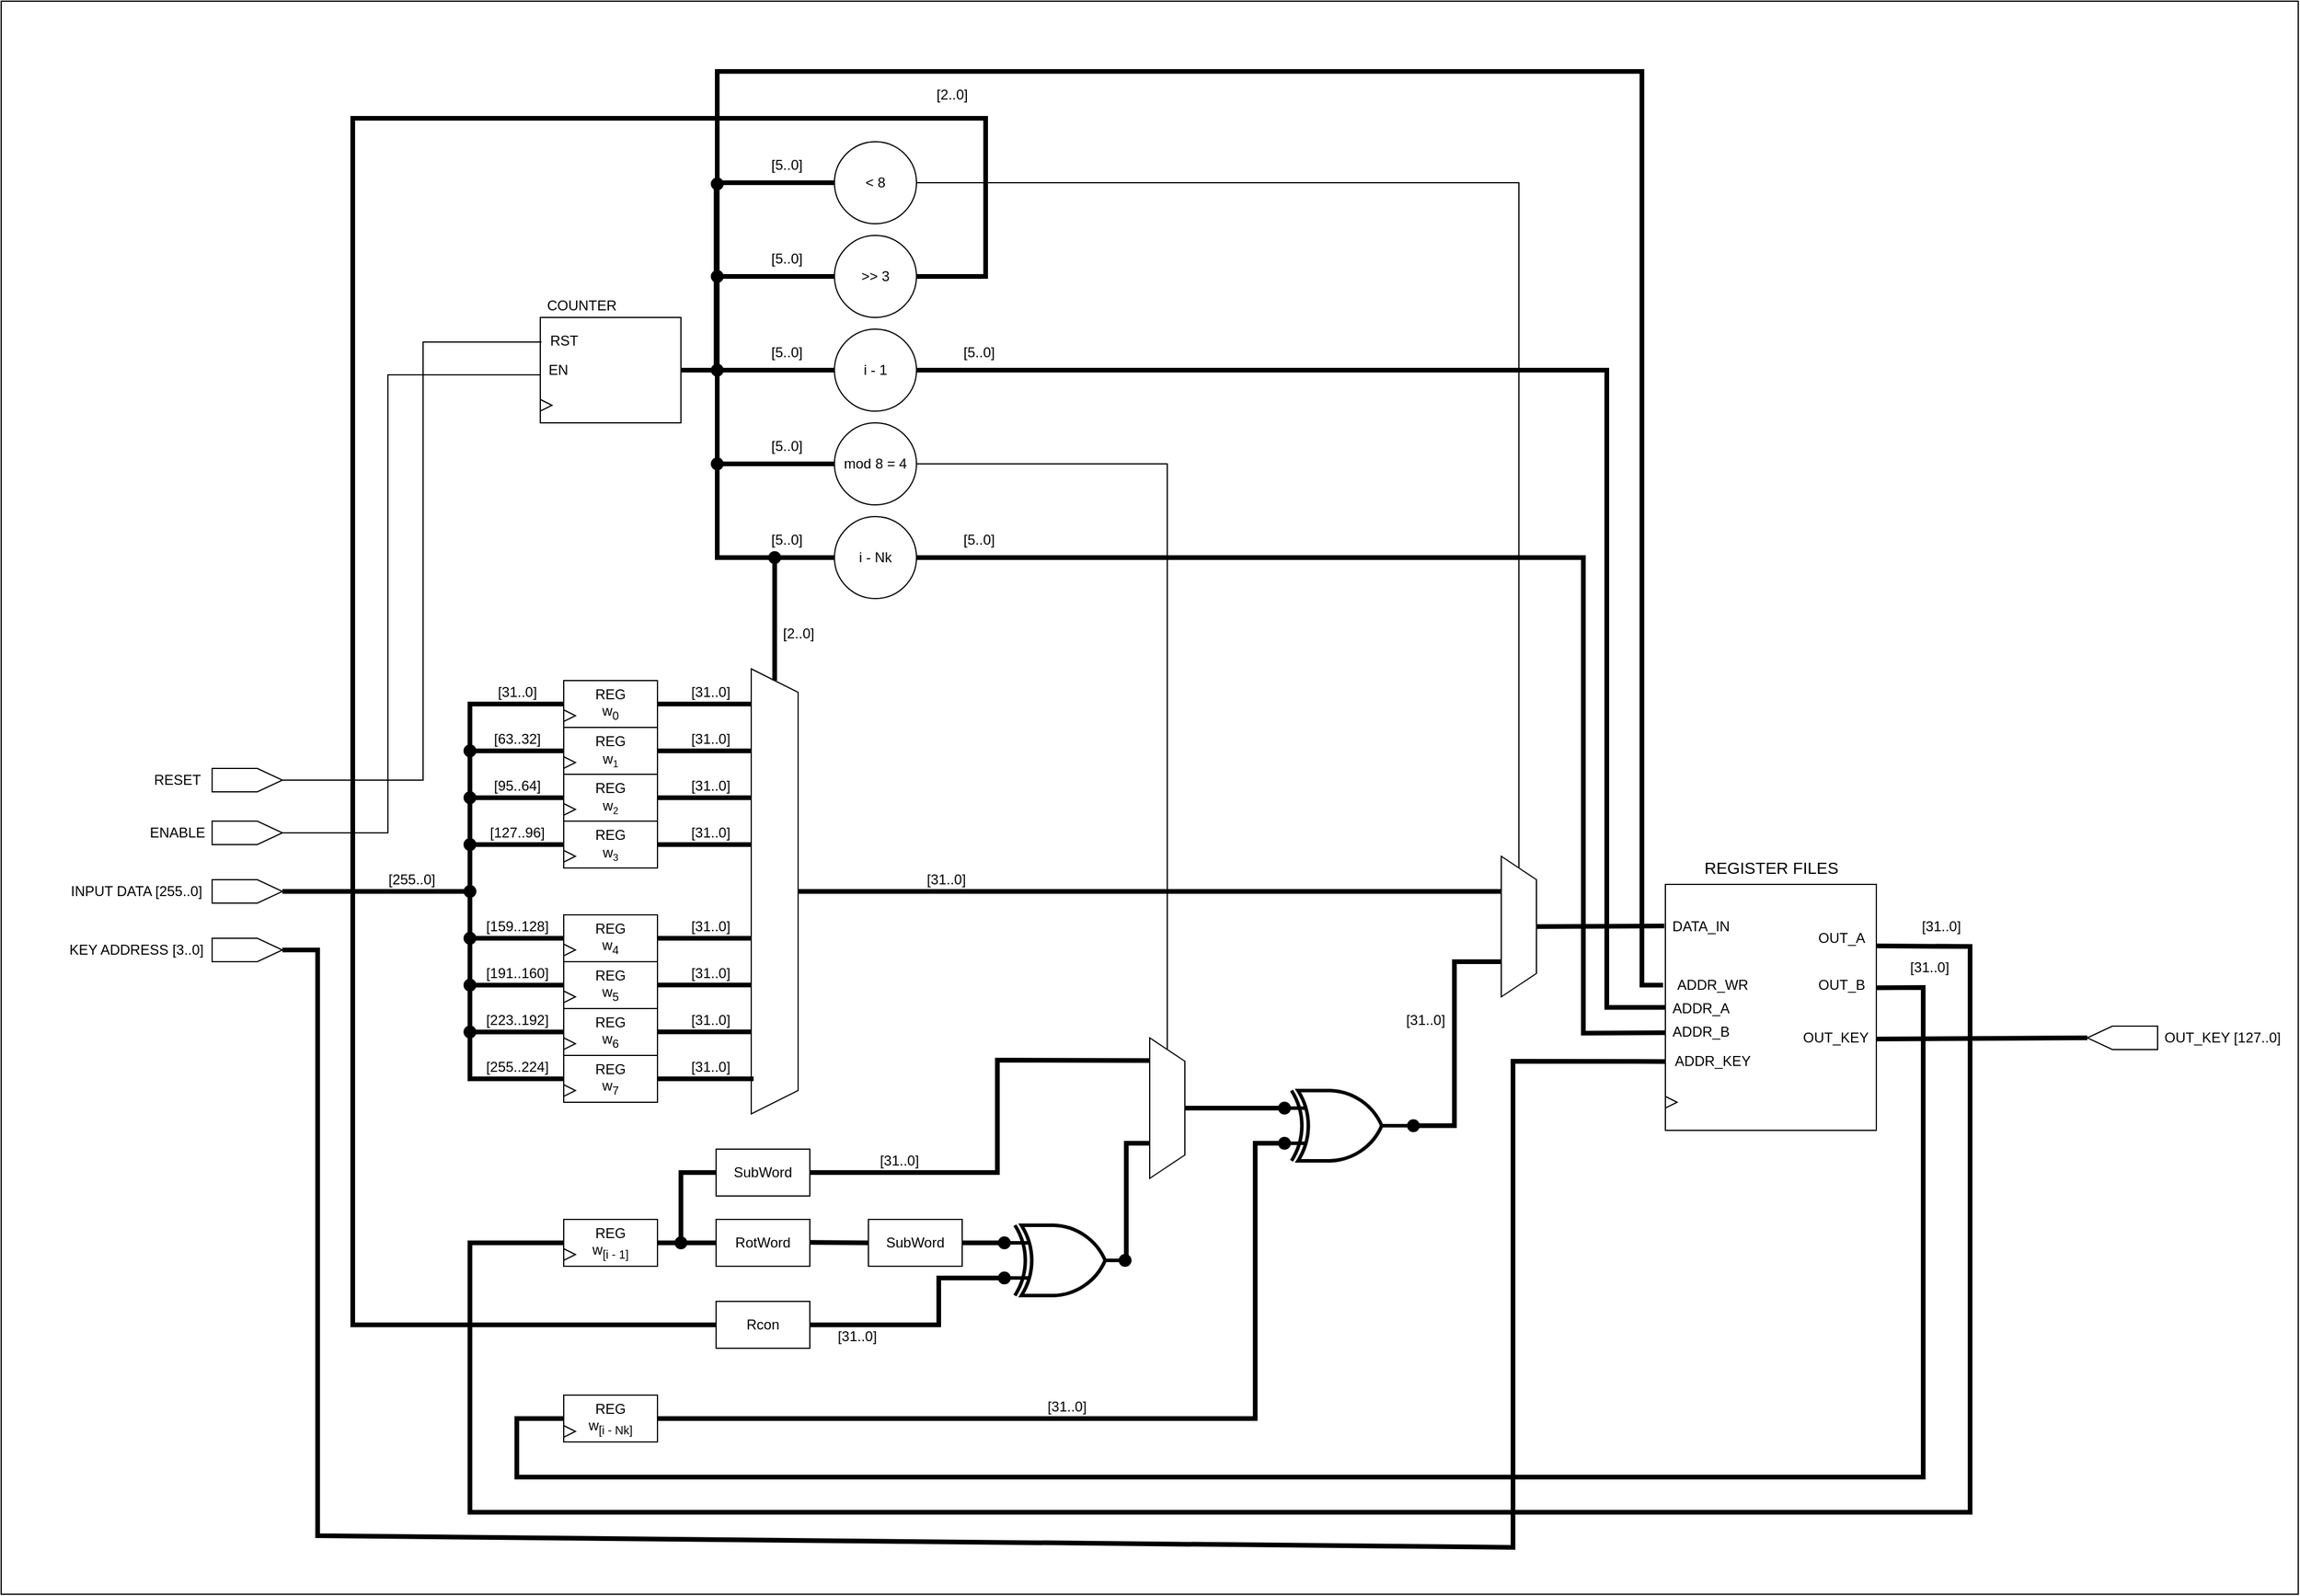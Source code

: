 <mxfile version="14.6.13" type="device"><diagram id="Mw5ied8shWVelUHMM-pV" name="Page-1"><mxGraphModel dx="599" dy="341" grid="1" gridSize="10" guides="1" tooltips="1" connect="1" arrows="1" fold="1" page="1" pageScale="1" pageWidth="1000000" pageHeight="1000000" math="0" shadow="0"><root><mxCell id="0"/><mxCell id="1" parent="0"/><mxCell id="0JYMKSpteghCw3aXwWck-1" value="" style="rounded=0;whiteSpace=wrap;html=1;fillColor=none;" parent="1" vertex="1"><mxGeometry x="1680" y="1080" width="1960" height="1360" as="geometry"/></mxCell><mxCell id="w81PKHzlSnd6i72MCFUx-1" value="" style="verticalLabelPosition=bottom;shadow=0;dashed=0;align=center;html=1;verticalAlign=top;shape=mxgraph.electrical.abstract.dac;" parent="1" vertex="1"><mxGeometry x="1860" y="1830" width="60" height="20" as="geometry"/></mxCell><mxCell id="w81PKHzlSnd6i72MCFUx-2" value="INPUT DATA [255..0]" style="text;html=1;align=center;verticalAlign=middle;resizable=0;points=[];autosize=1;" parent="1" vertex="1"><mxGeometry x="1730" y="1830" width="130" height="20" as="geometry"/></mxCell><mxCell id="w81PKHzlSnd6i72MCFUx-3" value="" style="endArrow=none;html=1;exitX=1;exitY=0.5;exitDx=0;exitDy=0;exitPerimeter=0;strokeWidth=4;" parent="1" source="w81PKHzlSnd6i72MCFUx-1" edge="1"><mxGeometry width="50" height="50" relative="1" as="geometry"><mxPoint x="1970" y="1860" as="sourcePoint"/><mxPoint x="2080" y="1840" as="targetPoint"/></mxGeometry></mxCell><mxCell id="w81PKHzlSnd6i72MCFUx-4" value="[255..0]" style="text;html=1;align=center;verticalAlign=middle;resizable=0;points=[];autosize=1;" parent="1" vertex="1"><mxGeometry x="2000" y="1820" width="60" height="20" as="geometry"/></mxCell><mxCell id="w81PKHzlSnd6i72MCFUx-5" value="" style="endArrow=none;html=1;strokeWidth=4;" parent="1" edge="1"><mxGeometry width="50" height="50" relative="1" as="geometry"><mxPoint x="2080" y="2000" as="sourcePoint"/><mxPoint x="2080" y="1680" as="targetPoint"/></mxGeometry></mxCell><mxCell id="w81PKHzlSnd6i72MCFUx-6" value="" style="endArrow=none;html=1;strokeWidth=4;" parent="1" edge="1"><mxGeometry width="50" height="50" relative="1" as="geometry"><mxPoint x="2078" y="1680" as="sourcePoint"/><mxPoint x="2160" y="1680" as="targetPoint"/></mxGeometry></mxCell><mxCell id="w81PKHzlSnd6i72MCFUx-7" value="" style="endArrow=none;html=1;strokeWidth=4;" parent="1" edge="1"><mxGeometry width="50" height="50" relative="1" as="geometry"><mxPoint x="2080" y="1720" as="sourcePoint"/><mxPoint x="2160" y="1720" as="targetPoint"/></mxGeometry></mxCell><mxCell id="w81PKHzlSnd6i72MCFUx-8" value="" style="endArrow=none;html=1;strokeWidth=4;" parent="1" edge="1"><mxGeometry width="50" height="50" relative="1" as="geometry"><mxPoint x="2080" y="1760" as="sourcePoint"/><mxPoint x="2160" y="1760" as="targetPoint"/></mxGeometry></mxCell><mxCell id="w81PKHzlSnd6i72MCFUx-9" value="" style="endArrow=none;html=1;strokeWidth=4;" parent="1" edge="1"><mxGeometry width="50" height="50" relative="1" as="geometry"><mxPoint x="2080" y="1800" as="sourcePoint"/><mxPoint x="2160" y="1800" as="targetPoint"/></mxGeometry></mxCell><mxCell id="w81PKHzlSnd6i72MCFUx-10" value="" style="endArrow=none;html=1;strokeWidth=4;" parent="1" edge="1"><mxGeometry width="50" height="50" relative="1" as="geometry"><mxPoint x="2080" y="1880" as="sourcePoint"/><mxPoint x="2160" y="1880" as="targetPoint"/></mxGeometry></mxCell><mxCell id="w81PKHzlSnd6i72MCFUx-11" value="" style="endArrow=none;html=1;strokeWidth=4;" parent="1" edge="1"><mxGeometry width="50" height="50" relative="1" as="geometry"><mxPoint x="2080" y="1920" as="sourcePoint"/><mxPoint x="2160" y="1920" as="targetPoint"/></mxGeometry></mxCell><mxCell id="w81PKHzlSnd6i72MCFUx-12" value="" style="endArrow=none;html=1;strokeWidth=4;" parent="1" edge="1"><mxGeometry width="50" height="50" relative="1" as="geometry"><mxPoint x="2080" y="1960" as="sourcePoint"/><mxPoint x="2160" y="1960" as="targetPoint"/></mxGeometry></mxCell><mxCell id="w81PKHzlSnd6i72MCFUx-13" value="" style="endArrow=none;html=1;strokeWidth=4;" parent="1" edge="1"><mxGeometry width="50" height="50" relative="1" as="geometry"><mxPoint x="2078" y="2000" as="sourcePoint"/><mxPoint x="2160" y="2000" as="targetPoint"/></mxGeometry></mxCell><mxCell id="w81PKHzlSnd6i72MCFUx-14" value="[31..0]" style="text;html=1;align=center;verticalAlign=middle;resizable=0;points=[];autosize=1;" parent="1" vertex="1"><mxGeometry x="2095" y="1660" width="50" height="20" as="geometry"/></mxCell><mxCell id="w81PKHzlSnd6i72MCFUx-15" value="[63..32]" style="text;html=1;align=center;verticalAlign=middle;resizable=0;points=[];autosize=1;" parent="1" vertex="1"><mxGeometry x="2090" y="1700" width="60" height="20" as="geometry"/></mxCell><mxCell id="w81PKHzlSnd6i72MCFUx-16" value="[95..64]" style="text;html=1;align=center;verticalAlign=middle;resizable=0;points=[];autosize=1;" parent="1" vertex="1"><mxGeometry x="2090" y="1740" width="60" height="20" as="geometry"/></mxCell><mxCell id="w81PKHzlSnd6i72MCFUx-17" value="[127..96]" style="text;html=1;align=center;verticalAlign=middle;resizable=0;points=[];autosize=1;" parent="1" vertex="1"><mxGeometry x="2090" y="1780" width="60" height="20" as="geometry"/></mxCell><mxCell id="w81PKHzlSnd6i72MCFUx-18" value="[159..128]" style="text;html=1;align=center;verticalAlign=middle;resizable=0;points=[];autosize=1;" parent="1" vertex="1"><mxGeometry x="2085" y="1860" width="70" height="20" as="geometry"/></mxCell><mxCell id="w81PKHzlSnd6i72MCFUx-19" value="[191..160]" style="text;html=1;align=center;verticalAlign=middle;resizable=0;points=[];autosize=1;" parent="1" vertex="1"><mxGeometry x="2085" y="1900" width="70" height="20" as="geometry"/></mxCell><mxCell id="w81PKHzlSnd6i72MCFUx-20" value="[223..192]" style="text;html=1;align=center;verticalAlign=middle;resizable=0;points=[];autosize=1;" parent="1" vertex="1"><mxGeometry x="2085" y="1940" width="70" height="20" as="geometry"/></mxCell><mxCell id="w81PKHzlSnd6i72MCFUx-21" value="[255..224]" style="text;html=1;align=center;verticalAlign=middle;resizable=0;points=[];autosize=1;" parent="1" vertex="1"><mxGeometry x="2085" y="1980" width="70" height="20" as="geometry"/></mxCell><mxCell id="w81PKHzlSnd6i72MCFUx-22" value="REG&lt;br&gt;w&lt;sub&gt;0&lt;/sub&gt;" style="rounded=0;whiteSpace=wrap;html=1;" parent="1" vertex="1"><mxGeometry x="2160" y="1660" width="80" height="40" as="geometry"/></mxCell><mxCell id="w81PKHzlSnd6i72MCFUx-23" value="REG&lt;br&gt;w&lt;span style=&quot;font-size: 10px&quot;&gt;&lt;sub&gt;1&lt;/sub&gt;&lt;/span&gt;" style="rounded=0;whiteSpace=wrap;html=1;" parent="1" vertex="1"><mxGeometry x="2160" y="1700" width="80" height="40" as="geometry"/></mxCell><mxCell id="w81PKHzlSnd6i72MCFUx-24" value="REG&lt;br&gt;w&lt;span style=&quot;font-size: 10px&quot;&gt;&lt;sub&gt;2&lt;/sub&gt;&lt;/span&gt;" style="rounded=0;whiteSpace=wrap;html=1;" parent="1" vertex="1"><mxGeometry x="2160" y="1740" width="80" height="40" as="geometry"/></mxCell><mxCell id="w81PKHzlSnd6i72MCFUx-25" value="REG&lt;br&gt;w&lt;span style=&quot;font-size: 10px&quot;&gt;&lt;sub&gt;3&lt;/sub&gt;&lt;/span&gt;" style="rounded=0;whiteSpace=wrap;html=1;" parent="1" vertex="1"><mxGeometry x="2160" y="1780" width="80" height="40" as="geometry"/></mxCell><mxCell id="w81PKHzlSnd6i72MCFUx-26" value="REG&lt;br&gt;w&lt;sub&gt;4&lt;/sub&gt;" style="rounded=0;whiteSpace=wrap;html=1;" parent="1" vertex="1"><mxGeometry x="2160" y="1860" width="80" height="40" as="geometry"/></mxCell><mxCell id="w81PKHzlSnd6i72MCFUx-27" value="REG&lt;br&gt;w&lt;sub&gt;5&lt;/sub&gt;" style="rounded=0;whiteSpace=wrap;html=1;" parent="1" vertex="1"><mxGeometry x="2160" y="1900" width="80" height="40" as="geometry"/></mxCell><mxCell id="w81PKHzlSnd6i72MCFUx-28" value="REG&lt;br&gt;w&lt;sub&gt;6&lt;/sub&gt;" style="rounded=0;whiteSpace=wrap;html=1;" parent="1" vertex="1"><mxGeometry x="2160" y="1940" width="80" height="40" as="geometry"/></mxCell><mxCell id="w81PKHzlSnd6i72MCFUx-29" value="REG&lt;br&gt;w&lt;sub&gt;7&lt;/sub&gt;" style="rounded=0;whiteSpace=wrap;html=1;" parent="1" vertex="1"><mxGeometry x="2160" y="1980" width="80" height="40" as="geometry"/></mxCell><mxCell id="WGHwwuC2mNNa7Rp2yuyc-1" value="" style="endArrow=none;html=1;strokeWidth=4;" parent="1" edge="1"><mxGeometry width="50" height="50" relative="1" as="geometry"><mxPoint x="2240" y="1680" as="sourcePoint"/><mxPoint x="2322" y="1680" as="targetPoint"/></mxGeometry></mxCell><mxCell id="WGHwwuC2mNNa7Rp2yuyc-2" value="" style="endArrow=none;html=1;strokeWidth=4;" parent="1" edge="1"><mxGeometry width="50" height="50" relative="1" as="geometry"><mxPoint x="2240" y="1720" as="sourcePoint"/><mxPoint x="2320" y="1720" as="targetPoint"/></mxGeometry></mxCell><mxCell id="WGHwwuC2mNNa7Rp2yuyc-3" value="" style="endArrow=none;html=1;strokeWidth=4;" parent="1" edge="1"><mxGeometry width="50" height="50" relative="1" as="geometry"><mxPoint x="2240" y="1760" as="sourcePoint"/><mxPoint x="2320" y="1760" as="targetPoint"/></mxGeometry></mxCell><mxCell id="WGHwwuC2mNNa7Rp2yuyc-4" value="" style="endArrow=none;html=1;strokeWidth=4;" parent="1" edge="1"><mxGeometry width="50" height="50" relative="1" as="geometry"><mxPoint x="2240" y="1800" as="sourcePoint"/><mxPoint x="2320" y="1800" as="targetPoint"/></mxGeometry></mxCell><mxCell id="WGHwwuC2mNNa7Rp2yuyc-5" value="" style="endArrow=none;html=1;strokeWidth=4;" parent="1" edge="1"><mxGeometry width="50" height="50" relative="1" as="geometry"><mxPoint x="2240" y="1880" as="sourcePoint"/><mxPoint x="2320" y="1880" as="targetPoint"/></mxGeometry></mxCell><mxCell id="WGHwwuC2mNNa7Rp2yuyc-6" value="" style="endArrow=none;html=1;strokeWidth=4;" parent="1" edge="1"><mxGeometry width="50" height="50" relative="1" as="geometry"><mxPoint x="2240" y="1919.88" as="sourcePoint"/><mxPoint x="2320" y="1919.88" as="targetPoint"/></mxGeometry></mxCell><mxCell id="WGHwwuC2mNNa7Rp2yuyc-7" value="" style="endArrow=none;html=1;strokeWidth=4;" parent="1" edge="1"><mxGeometry width="50" height="50" relative="1" as="geometry"><mxPoint x="2240" y="1959.88" as="sourcePoint"/><mxPoint x="2320" y="1959.88" as="targetPoint"/></mxGeometry></mxCell><mxCell id="WGHwwuC2mNNa7Rp2yuyc-8" value="" style="endArrow=none;html=1;strokeWidth=4;" parent="1" edge="1"><mxGeometry width="50" height="50" relative="1" as="geometry"><mxPoint x="2240" y="2000" as="sourcePoint"/><mxPoint x="2322" y="2000" as="targetPoint"/></mxGeometry></mxCell><mxCell id="WGHwwuC2mNNa7Rp2yuyc-9" value="[31..0]" style="text;html=1;align=center;verticalAlign=middle;resizable=0;points=[];autosize=1;strokeColor=none;" parent="1" vertex="1"><mxGeometry x="2260" y="1660" width="50" height="20" as="geometry"/></mxCell><mxCell id="WGHwwuC2mNNa7Rp2yuyc-10" value="[31..0]" style="text;html=1;align=center;verticalAlign=middle;resizable=0;points=[];autosize=1;strokeColor=none;" parent="1" vertex="1"><mxGeometry x="2260" y="1700" width="50" height="20" as="geometry"/></mxCell><mxCell id="WGHwwuC2mNNa7Rp2yuyc-11" value="[31..0]" style="text;html=1;align=center;verticalAlign=middle;resizable=0;points=[];autosize=1;strokeColor=none;" parent="1" vertex="1"><mxGeometry x="2260" y="1740" width="50" height="20" as="geometry"/></mxCell><mxCell id="WGHwwuC2mNNa7Rp2yuyc-12" value="[31..0]" style="text;html=1;align=center;verticalAlign=middle;resizable=0;points=[];autosize=1;strokeColor=none;" parent="1" vertex="1"><mxGeometry x="2260" y="1780" width="50" height="20" as="geometry"/></mxCell><mxCell id="WGHwwuC2mNNa7Rp2yuyc-13" value="[31..0]" style="text;html=1;align=center;verticalAlign=middle;resizable=0;points=[];autosize=1;strokeColor=none;" parent="1" vertex="1"><mxGeometry x="2260" y="1860" width="50" height="20" as="geometry"/></mxCell><mxCell id="WGHwwuC2mNNa7Rp2yuyc-14" value="[31..0]" style="text;html=1;align=center;verticalAlign=middle;resizable=0;points=[];autosize=1;strokeColor=none;" parent="1" vertex="1"><mxGeometry x="2260" y="1900" width="50" height="20" as="geometry"/></mxCell><mxCell id="WGHwwuC2mNNa7Rp2yuyc-15" value="[31..0]" style="text;html=1;align=center;verticalAlign=middle;resizable=0;points=[];autosize=1;strokeColor=none;" parent="1" vertex="1"><mxGeometry x="2260" y="1940" width="50" height="20" as="geometry"/></mxCell><mxCell id="WGHwwuC2mNNa7Rp2yuyc-16" value="[31..0]" style="text;html=1;align=center;verticalAlign=middle;resizable=0;points=[];autosize=1;strokeColor=none;" parent="1" vertex="1"><mxGeometry x="2260" y="1980" width="50" height="20" as="geometry"/></mxCell><mxCell id="WGHwwuC2mNNa7Rp2yuyc-17" value="" style="shape=trapezoid;perimeter=trapezoidPerimeter;whiteSpace=wrap;html=1;fixedSize=1;direction=south;" parent="1" vertex="1"><mxGeometry x="2320" y="1650" width="40" height="380" as="geometry"/></mxCell><mxCell id="WGHwwuC2mNNa7Rp2yuyc-18" value="REG&lt;br&gt;w&lt;sub&gt;[i - 1]&lt;/sub&gt;" style="rounded=0;whiteSpace=wrap;html=1;" parent="1" vertex="1"><mxGeometry x="2160" y="2120" width="80" height="40" as="geometry"/></mxCell><mxCell id="WGHwwuC2mNNa7Rp2yuyc-19" value="REG&lt;br&gt;w&lt;sub&gt;[i - Nk]&lt;/sub&gt;" style="rounded=0;whiteSpace=wrap;html=1;" parent="1" vertex="1"><mxGeometry x="2160" y="2270" width="80" height="40" as="geometry"/></mxCell><mxCell id="WGHwwuC2mNNa7Rp2yuyc-20" value="" style="rounded=0;whiteSpace=wrap;html=1;" parent="1" vertex="1"><mxGeometry x="2140" y="1350" width="120" height="90" as="geometry"/></mxCell><mxCell id="WGHwwuC2mNNa7Rp2yuyc-21" value="&lt;font style=&quot;font-size: 14px&quot;&gt;&lt;br&gt;&lt;/font&gt;" style="rounded=0;whiteSpace=wrap;html=1;" parent="1" vertex="1"><mxGeometry x="3100" y="1834" width="180" height="210" as="geometry"/></mxCell><mxCell id="WGHwwuC2mNNa7Rp2yuyc-22" value="RotWord" style="rounded=0;whiteSpace=wrap;html=1;" parent="1" vertex="1"><mxGeometry x="2290" y="2120" width="80" height="40" as="geometry"/></mxCell><mxCell id="WGHwwuC2mNNa7Rp2yuyc-23" value="SubWord" style="rounded=0;whiteSpace=wrap;html=1;" parent="1" vertex="1"><mxGeometry x="2420" y="2120" width="80" height="40" as="geometry"/></mxCell><mxCell id="WGHwwuC2mNNa7Rp2yuyc-24" value="" style="endArrow=none;html=1;strokeWidth=4;" parent="1" edge="1"><mxGeometry width="50" height="50" relative="1" as="geometry"><mxPoint x="2240" y="2000" as="sourcePoint"/><mxPoint x="2322" y="2000" as="targetPoint"/></mxGeometry></mxCell><mxCell id="WGHwwuC2mNNa7Rp2yuyc-25" value="" style="endArrow=none;html=1;strokeWidth=4;exitX=1;exitY=0.5;exitDx=0;exitDy=0;entryX=0;entryY=0.5;entryDx=0;entryDy=0;" parent="1" source="WGHwwuC2mNNa7Rp2yuyc-18" target="WGHwwuC2mNNa7Rp2yuyc-22" edge="1"><mxGeometry width="50" height="50" relative="1" as="geometry"><mxPoint x="2240" y="2179.66" as="sourcePoint"/><mxPoint x="2290" y="2180" as="targetPoint"/></mxGeometry></mxCell><mxCell id="WGHwwuC2mNNa7Rp2yuyc-26" value="" style="endArrow=none;html=1;strokeWidth=4;" parent="1" edge="1"><mxGeometry width="50" height="50" relative="1" as="geometry"><mxPoint x="2370" y="2139.66" as="sourcePoint"/><mxPoint x="2420" y="2140" as="targetPoint"/></mxGeometry></mxCell><mxCell id="WGHwwuC2mNNa7Rp2yuyc-27" value="SubWord" style="rounded=0;whiteSpace=wrap;html=1;" parent="1" vertex="1"><mxGeometry x="2290" y="2060" width="80" height="40" as="geometry"/></mxCell><mxCell id="WGHwwuC2mNNa7Rp2yuyc-28" value="Rcon" style="rounded=0;whiteSpace=wrap;html=1;" parent="1" vertex="1"><mxGeometry x="2290" y="2190" width="80" height="40" as="geometry"/></mxCell><mxCell id="WGHwwuC2mNNa7Rp2yuyc-29" value="" style="verticalLabelPosition=bottom;shadow=0;dashed=0;align=center;html=1;verticalAlign=top;shape=mxgraph.electrical.logic_gates.logic_gate;operation=xor;strokeWidth=3;sketch=0;" parent="1" vertex="1"><mxGeometry x="2534" y="2125" width="110" height="60" as="geometry"/></mxCell><mxCell id="WGHwwuC2mNNa7Rp2yuyc-30" value="" style="endArrow=none;html=1;strokeWidth=4;entryX=0;entryY=0.25;entryDx=0;entryDy=0;entryPerimeter=0;exitX=1;exitY=0.5;exitDx=0;exitDy=0;" parent="1" source="WGHwwuC2mNNa7Rp2yuyc-23" target="WGHwwuC2mNNa7Rp2yuyc-29" edge="1"><mxGeometry width="50" height="50" relative="1" as="geometry"><mxPoint x="2500" y="2179.76" as="sourcePoint"/><mxPoint x="2550" y="2180.1" as="targetPoint"/></mxGeometry></mxCell><mxCell id="WGHwwuC2mNNa7Rp2yuyc-31" value="" style="endArrow=none;html=1;entryX=0;entryY=0.5;entryDx=0;entryDy=0;arcSize=0;strokeWidth=4;" parent="1" target="WGHwwuC2mNNa7Rp2yuyc-27" edge="1"><mxGeometry width="50" height="50" relative="1" as="geometry"><mxPoint x="2260" y="2140" as="sourcePoint"/><mxPoint x="2340" y="2130" as="targetPoint"/><Array as="points"><mxPoint x="2260" y="2080"/></Array></mxGeometry></mxCell><mxCell id="WGHwwuC2mNNa7Rp2yuyc-32" value="" style="endArrow=none;html=1;strokeWidth=4;entryX=0;entryY=0.75;entryDx=0;entryDy=0;entryPerimeter=0;exitX=1;exitY=0.5;exitDx=0;exitDy=0;arcSize=0;" parent="1" source="WGHwwuC2mNNa7Rp2yuyc-28" target="WGHwwuC2mNNa7Rp2yuyc-29" edge="1"><mxGeometry width="50" height="50" relative="1" as="geometry"><mxPoint x="2400" y="2240" as="sourcePoint"/><mxPoint x="2450" y="2190" as="targetPoint"/><Array as="points"><mxPoint x="2480" y="2210"/><mxPoint x="2480" y="2170"/></Array></mxGeometry></mxCell><mxCell id="WGHwwuC2mNNa7Rp2yuyc-33" value="" style="shape=trapezoid;perimeter=trapezoidPerimeter;whiteSpace=wrap;html=1;fixedSize=1;sketch=0;strokeWidth=1;direction=south;" parent="1" vertex="1"><mxGeometry x="2660" y="1965" width="30" height="120" as="geometry"/></mxCell><mxCell id="WGHwwuC2mNNa7Rp2yuyc-34" value="" style="endArrow=none;html=1;strokeWidth=4;entryX=0.161;entryY=0.984;entryDx=0;entryDy=0;entryPerimeter=0;arcSize=0;exitX=1;exitY=0.5;exitDx=0;exitDy=0;" parent="1" source="WGHwwuC2mNNa7Rp2yuyc-27" target="WGHwwuC2mNNa7Rp2yuyc-33" edge="1"><mxGeometry width="50" height="50" relative="1" as="geometry"><mxPoint x="2370" y="2119.76" as="sourcePoint"/><mxPoint x="2660" y="2116" as="targetPoint"/><Array as="points"><mxPoint x="2530" y="2080"/><mxPoint x="2530" y="1984"/></Array></mxGeometry></mxCell><mxCell id="WGHwwuC2mNNa7Rp2yuyc-35" value="" style="verticalLabelPosition=bottom;shadow=0;dashed=0;align=center;html=1;verticalAlign=top;shape=mxgraph.electrical.logic_gates.logic_gate;operation=xor;strokeWidth=3;sketch=0;" parent="1" vertex="1"><mxGeometry x="2770" y="2010" width="110" height="60" as="geometry"/></mxCell><mxCell id="WGHwwuC2mNNa7Rp2yuyc-36" value="" style="endArrow=none;html=1;strokeWidth=4;exitX=0.5;exitY=0;exitDx=0;exitDy=0;entryX=0;entryY=0.25;entryDx=0;entryDy=0;entryPerimeter=0;arcSize=0;" parent="1" source="WGHwwuC2mNNa7Rp2yuyc-33" target="WGHwwuC2mNNa7Rp2yuyc-35" edge="1"><mxGeometry width="50" height="50" relative="1" as="geometry"><mxPoint x="2700" y="2260" as="sourcePoint"/><mxPoint x="2750" y="2210" as="targetPoint"/><Array as="points"><mxPoint x="2720" y="2025"/></Array></mxGeometry></mxCell><mxCell id="WGHwwuC2mNNa7Rp2yuyc-37" value="" style="endArrow=none;html=1;strokeWidth=4;entryX=0;entryY=0.75;entryDx=0;entryDy=0;entryPerimeter=0;exitX=1;exitY=0.5;exitDx=0;exitDy=0;arcSize=0;" parent="1" source="WGHwwuC2mNNa7Rp2yuyc-19" target="WGHwwuC2mNNa7Rp2yuyc-35" edge="1"><mxGeometry width="50" height="50" relative="1" as="geometry"><mxPoint x="2550" y="2320" as="sourcePoint"/><mxPoint x="2600" y="2270" as="targetPoint"/><Array as="points"><mxPoint x="2750" y="2290"/><mxPoint x="2750" y="2055"/></Array></mxGeometry></mxCell><mxCell id="WGHwwuC2mNNa7Rp2yuyc-38" value="" style="shape=trapezoid;perimeter=trapezoidPerimeter;whiteSpace=wrap;html=1;fixedSize=1;sketch=0;strokeWidth=1;direction=south;" parent="1" vertex="1"><mxGeometry x="2960" y="1810" width="30" height="120" as="geometry"/></mxCell><mxCell id="WGHwwuC2mNNa7Rp2yuyc-39" value="" style="endArrow=none;html=1;strokeWidth=4;exitX=0.5;exitY=0;exitDx=0;exitDy=0;entryX=0.25;entryY=1;entryDx=0;entryDy=0;arcSize=0;" parent="1" source="WGHwwuC2mNNa7Rp2yuyc-17" target="WGHwwuC2mNNa7Rp2yuyc-38" edge="1"><mxGeometry width="50" height="50" relative="1" as="geometry"><mxPoint x="2640" y="2060" as="sourcePoint"/><mxPoint x="2690" y="2010" as="targetPoint"/><Array as="points"><mxPoint x="2560" y="1840"/></Array></mxGeometry></mxCell><mxCell id="WGHwwuC2mNNa7Rp2yuyc-40" value="" style="endArrow=none;html=1;strokeWidth=4;exitX=1;exitY=0.5;exitDx=0;exitDy=0;exitPerimeter=0;entryX=0.75;entryY=1;entryDx=0;entryDy=0;arcSize=0;" parent="1" source="WGHwwuC2mNNa7Rp2yuyc-35" target="WGHwwuC2mNNa7Rp2yuyc-38" edge="1"><mxGeometry width="50" height="50" relative="1" as="geometry"><mxPoint x="2840" y="2150" as="sourcePoint"/><mxPoint x="2890" y="2100" as="targetPoint"/><Array as="points"><mxPoint x="2920" y="2040"/><mxPoint x="2920" y="1900"/></Array></mxGeometry></mxCell><mxCell id="WGHwwuC2mNNa7Rp2yuyc-41" value="" style="endArrow=none;html=1;strokeWidth=4;exitX=0.5;exitY=0;exitDx=0;exitDy=0;entryX=-0.005;entryY=0.169;entryDx=0;entryDy=0;entryPerimeter=0;" parent="1" source="WGHwwuC2mNNa7Rp2yuyc-38" target="WGHwwuC2mNNa7Rp2yuyc-21" edge="1"><mxGeometry width="50" height="50" relative="1" as="geometry"><mxPoint x="2940" y="2120" as="sourcePoint"/><mxPoint x="2990" y="2070" as="targetPoint"/></mxGeometry></mxCell><mxCell id="WGHwwuC2mNNa7Rp2yuyc-42" value="" style="endArrow=none;html=1;strokeWidth=4;exitX=0;exitY=0.5;exitDx=0;exitDy=0;entryX=1;entryY=0.25;entryDx=0;entryDy=0;arcSize=0;" parent="1" source="WGHwwuC2mNNa7Rp2yuyc-18" target="WGHwwuC2mNNa7Rp2yuyc-21" edge="1"><mxGeometry width="50" height="50" relative="1" as="geometry"><mxPoint x="2570" y="2330" as="sourcePoint"/><mxPoint x="2620" y="2280" as="targetPoint"/><Array as="points"><mxPoint x="2080" y="2140"/><mxPoint x="2080" y="2370"/><mxPoint x="3360" y="2370"/><mxPoint x="3360" y="1887"/></Array></mxGeometry></mxCell><mxCell id="WGHwwuC2mNNa7Rp2yuyc-43" value="" style="endArrow=none;html=1;strokeWidth=4;exitX=1.002;exitY=0.42;exitDx=0;exitDy=0;entryX=0;entryY=0.5;entryDx=0;entryDy=0;arcSize=0;exitPerimeter=0;" parent="1" source="WGHwwuC2mNNa7Rp2yuyc-21" target="WGHwwuC2mNNa7Rp2yuyc-19" edge="1"><mxGeometry width="50" height="50" relative="1" as="geometry"><mxPoint x="2710" y="2280" as="sourcePoint"/><mxPoint x="2760" y="2230" as="targetPoint"/><Array as="points"><mxPoint x="3320" y="1922"/><mxPoint x="3320" y="2340"/><mxPoint x="2120" y="2340"/><mxPoint x="2120" y="2290"/></Array></mxGeometry></mxCell><mxCell id="WGHwwuC2mNNa7Rp2yuyc-44" value="" style="endArrow=none;html=1;strokeWidth=4;exitX=1;exitY=0.5;exitDx=0;exitDy=0;entryX=0;entryY=0.5;entryDx=0;entryDy=0;arcSize=0;" parent="1" source="WGHwwuC2mNNa7Rp2yuyc-20" target="WGHwwuC2mNNa7Rp2yuyc-45" edge="1"><mxGeometry width="50" height="50" relative="1" as="geometry"><mxPoint x="2325" y="1150" as="sourcePoint"/><mxPoint x="2405" y="1195" as="targetPoint"/><Array as="points"><mxPoint x="2290" y="1395"/><mxPoint x="2290" y="1235"/></Array></mxGeometry></mxCell><mxCell id="WGHwwuC2mNNa7Rp2yuyc-45" value="&amp;lt; 8" style="ellipse;whiteSpace=wrap;html=1;aspect=fixed;sketch=0;strokeWidth=1;" parent="1" vertex="1"><mxGeometry x="2391" y="1200" width="70" height="70" as="geometry"/></mxCell><mxCell id="WGHwwuC2mNNa7Rp2yuyc-46" value="&amp;gt;&amp;gt; 3" style="ellipse;whiteSpace=wrap;html=1;aspect=fixed;sketch=0;strokeWidth=1;" parent="1" vertex="1"><mxGeometry x="2391" y="1280" width="70" height="70" as="geometry"/></mxCell><mxCell id="WGHwwuC2mNNa7Rp2yuyc-47" value="i - 1" style="ellipse;whiteSpace=wrap;html=1;aspect=fixed;sketch=0;strokeWidth=1;" parent="1" vertex="1"><mxGeometry x="2391" y="1360" width="70" height="70" as="geometry"/></mxCell><mxCell id="WGHwwuC2mNNa7Rp2yuyc-48" value="mod 8 = 4" style="ellipse;whiteSpace=wrap;html=1;aspect=fixed;sketch=0;strokeWidth=1;" parent="1" vertex="1"><mxGeometry x="2391" y="1440" width="70" height="70" as="geometry"/></mxCell><mxCell id="WGHwwuC2mNNa7Rp2yuyc-49" value="i - Nk" style="ellipse;whiteSpace=wrap;html=1;aspect=fixed;sketch=0;strokeWidth=1;" parent="1" vertex="1"><mxGeometry x="2391" y="1520" width="70" height="70" as="geometry"/></mxCell><mxCell id="WGHwwuC2mNNa7Rp2yuyc-50" value="" style="endArrow=none;html=1;strokeWidth=4;entryX=0;entryY=0.5;entryDx=0;entryDy=0;arcSize=0;" parent="1" target="WGHwwuC2mNNa7Rp2yuyc-46" edge="1"><mxGeometry width="50" height="50" relative="1" as="geometry"><mxPoint x="2291" y="1240" as="sourcePoint"/><mxPoint x="2411" y="1270" as="targetPoint"/><Array as="points"><mxPoint x="2291" y="1315"/></Array></mxGeometry></mxCell><mxCell id="WGHwwuC2mNNa7Rp2yuyc-51" value="" style="endArrow=none;html=1;strokeWidth=4;entryX=0;entryY=0.5;entryDx=0;entryDy=0;arcSize=0;" parent="1" target="WGHwwuC2mNNa7Rp2yuyc-47" edge="1"><mxGeometry width="50" height="50" relative="1" as="geometry"><mxPoint x="2291" y="1290" as="sourcePoint"/><mxPoint x="2381.0" y="1399" as="targetPoint"/><Array as="points"><mxPoint x="2291" y="1395"/></Array></mxGeometry></mxCell><mxCell id="WGHwwuC2mNNa7Rp2yuyc-52" value="" style="endArrow=none;html=1;strokeWidth=4;entryX=0;entryY=0.5;entryDx=0;entryDy=0;arcSize=0;" parent="1" target="WGHwwuC2mNNa7Rp2yuyc-48" edge="1"><mxGeometry width="50" height="50" relative="1" as="geometry"><mxPoint x="2291" y="1390" as="sourcePoint"/><mxPoint x="2391.0" y="1495" as="targetPoint"/><Array as="points"><mxPoint x="2291" y="1475"/></Array></mxGeometry></mxCell><mxCell id="WGHwwuC2mNNa7Rp2yuyc-53" value="" style="endArrow=none;html=1;strokeWidth=4;entryX=0;entryY=0.5;entryDx=0;entryDy=0;arcSize=0;" parent="1" target="WGHwwuC2mNNa7Rp2yuyc-49" edge="1"><mxGeometry width="50" height="50" relative="1" as="geometry"><mxPoint x="2291" y="1470" as="sourcePoint"/><mxPoint x="2391.0" y="1595" as="targetPoint"/><Array as="points"><mxPoint x="2291" y="1555"/></Array></mxGeometry></mxCell><mxCell id="WGHwwuC2mNNa7Rp2yuyc-54" value="" style="endArrow=none;html=1;strokeWidth=4;entryX=0.75;entryY=1;entryDx=0;entryDy=0;arcSize=0;" parent="1" target="WGHwwuC2mNNa7Rp2yuyc-33" edge="1"><mxGeometry width="50" height="50" relative="1" as="geometry"><mxPoint x="2640" y="2156" as="sourcePoint"/><mxPoint x="2410" y="2110" as="targetPoint"/><Array as="points"><mxPoint x="2640" y="2055"/></Array></mxGeometry></mxCell><mxCell id="WGHwwuC2mNNa7Rp2yuyc-55" value="" style="endArrow=none;html=1;strokeWidth=1;exitX=1;exitY=0.5;exitDx=0;exitDy=0;entryX=0;entryY=0.5;entryDx=0;entryDy=0;arcSize=0;" parent="1" source="WGHwwuC2mNNa7Rp2yuyc-45" target="WGHwwuC2mNNa7Rp2yuyc-38" edge="1"><mxGeometry width="50" height="50" relative="1" as="geometry"><mxPoint x="2570" y="1570" as="sourcePoint"/><mxPoint x="2970" y="1770" as="targetPoint"/><Array as="points"><mxPoint x="2975" y="1235"/></Array></mxGeometry></mxCell><mxCell id="WGHwwuC2mNNa7Rp2yuyc-56" value="" style="endArrow=none;html=1;strokeWidth=1;exitX=1;exitY=0.5;exitDx=0;exitDy=0;entryX=0;entryY=0.5;entryDx=0;entryDy=0;arcSize=0;" parent="1" source="WGHwwuC2mNNa7Rp2yuyc-48" target="WGHwwuC2mNNa7Rp2yuyc-33" edge="1"><mxGeometry width="50" height="50" relative="1" as="geometry"><mxPoint x="2560" y="1750" as="sourcePoint"/><mxPoint x="2610" y="1700" as="targetPoint"/><Array as="points"><mxPoint x="2675" y="1475"/></Array></mxGeometry></mxCell><mxCell id="WGHwwuC2mNNa7Rp2yuyc-57" value="" style="endArrow=none;html=1;strokeWidth=4;exitX=1;exitY=0.5;exitDx=0;exitDy=0;entryX=0;entryY=0.5;entryDx=0;entryDy=0;arcSize=0;" parent="1" source="WGHwwuC2mNNa7Rp2yuyc-47" target="WGHwwuC2mNNa7Rp2yuyc-21" edge="1"><mxGeometry width="50" height="50" relative="1" as="geometry"><mxPoint x="2690" y="1620" as="sourcePoint"/><mxPoint x="2740" y="1570" as="targetPoint"/><Array as="points"><mxPoint x="3050" y="1395"/><mxPoint x="3050" y="1939"/></Array></mxGeometry></mxCell><mxCell id="WGHwwuC2mNNa7Rp2yuyc-58" value="" style="endArrow=none;html=1;strokeWidth=4;exitX=1;exitY=0.5;exitDx=0;exitDy=0;arcSize=0;entryX=-0.001;entryY=0.603;entryDx=0;entryDy=0;entryPerimeter=0;" parent="1" source="WGHwwuC2mNNa7Rp2yuyc-49" target="WGHwwuC2mNNa7Rp2yuyc-21" edge="1"><mxGeometry width="50" height="50" relative="1" as="geometry"><mxPoint x="2620" y="1610" as="sourcePoint"/><mxPoint x="3080" y="2020" as="targetPoint"/><Array as="points"><mxPoint x="3030" y="1555"/><mxPoint x="3030" y="1961"/></Array></mxGeometry></mxCell><mxCell id="WGHwwuC2mNNa7Rp2yuyc-59" value="ADDR_A" style="text;html=1;align=center;verticalAlign=middle;resizable=0;points=[];autosize=1;strokeColor=none;" parent="1" vertex="1"><mxGeometry x="3100" y="1930" width="60" height="20" as="geometry"/></mxCell><mxCell id="WGHwwuC2mNNa7Rp2yuyc-60" value="ADDR_B" style="text;html=1;align=center;verticalAlign=middle;resizable=0;points=[];autosize=1;strokeColor=none;" parent="1" vertex="1"><mxGeometry x="3100" y="1950" width="60" height="20" as="geometry"/></mxCell><mxCell id="WGHwwuC2mNNa7Rp2yuyc-61" value="DATA_IN" style="text;html=1;align=center;verticalAlign=middle;resizable=0;points=[];autosize=1;strokeColor=none;" parent="1" vertex="1"><mxGeometry x="3100" y="1860" width="60" height="20" as="geometry"/></mxCell><mxCell id="WGHwwuC2mNNa7Rp2yuyc-62" value="OUT_A" style="text;html=1;align=center;verticalAlign=middle;resizable=0;points=[];autosize=1;strokeColor=none;" parent="1" vertex="1"><mxGeometry x="3220" y="1870" width="60" height="20" as="geometry"/></mxCell><mxCell id="WGHwwuC2mNNa7Rp2yuyc-63" value="OUT_B" style="text;html=1;align=center;verticalAlign=middle;resizable=0;points=[];autosize=1;strokeColor=none;" parent="1" vertex="1"><mxGeometry x="3220" y="1910" width="60" height="20" as="geometry"/></mxCell><mxCell id="WGHwwuC2mNNa7Rp2yuyc-64" value="&lt;font style=&quot;font-size: 14px&quot;&gt;REGISTER FILES&lt;/font&gt;" style="text;html=1;align=center;verticalAlign=middle;resizable=0;points=[];autosize=1;strokeColor=none;" parent="1" vertex="1"><mxGeometry x="3125" y="1810" width="130" height="20" as="geometry"/></mxCell><mxCell id="WGHwwuC2mNNa7Rp2yuyc-65" value="" style="endArrow=none;html=1;strokeWidth=4;entryX=1;entryY=0.5;entryDx=0;entryDy=0;arcSize=0;exitX=0;exitY=0.5;exitDx=0;exitDy=0;" parent="1" source="WGHwwuC2mNNa7Rp2yuyc-28" target="WGHwwuC2mNNa7Rp2yuyc-46" edge="1"><mxGeometry width="50" height="50" relative="1" as="geometry"><mxPoint x="2230" y="2220" as="sourcePoint"/><mxPoint x="2360" y="1290" as="targetPoint"/><Array as="points"><mxPoint x="1980" y="2210"/><mxPoint x="1980" y="1180"/><mxPoint x="2520" y="1180"/><mxPoint x="2520" y="1315"/></Array></mxGeometry></mxCell><mxCell id="WGHwwuC2mNNa7Rp2yuyc-66" value="[31..0]" style="text;html=1;align=center;verticalAlign=middle;resizable=0;points=[];autosize=1;strokeColor=none;" parent="1" vertex="1"><mxGeometry x="2461" y="1820" width="50" height="20" as="geometry"/></mxCell><mxCell id="WGHwwuC2mNNa7Rp2yuyc-67" value="[5..0]" style="text;html=1;align=center;verticalAlign=middle;resizable=0;points=[];autosize=1;strokeColor=none;" parent="1" vertex="1"><mxGeometry x="2330" y="1210" width="40" height="20" as="geometry"/></mxCell><mxCell id="WGHwwuC2mNNa7Rp2yuyc-68" value="[5..0]" style="text;html=1;align=center;verticalAlign=middle;resizable=0;points=[];autosize=1;strokeColor=none;" parent="1" vertex="1"><mxGeometry x="2330" y="1290" width="40" height="20" as="geometry"/></mxCell><mxCell id="WGHwwuC2mNNa7Rp2yuyc-69" value="[5..0]" style="text;html=1;align=center;verticalAlign=middle;resizable=0;points=[];autosize=1;strokeColor=none;" parent="1" vertex="1"><mxGeometry x="2330" y="1370" width="40" height="20" as="geometry"/></mxCell><mxCell id="WGHwwuC2mNNa7Rp2yuyc-70" value="[5..0]" style="text;html=1;align=center;verticalAlign=middle;resizable=0;points=[];autosize=1;strokeColor=none;" parent="1" vertex="1"><mxGeometry x="2330" y="1450" width="40" height="20" as="geometry"/></mxCell><mxCell id="WGHwwuC2mNNa7Rp2yuyc-71" value="[5..0]" style="text;html=1;align=center;verticalAlign=middle;resizable=0;points=[];autosize=1;strokeColor=none;" parent="1" vertex="1"><mxGeometry x="2330" y="1530" width="40" height="20" as="geometry"/></mxCell><mxCell id="WGHwwuC2mNNa7Rp2yuyc-72" value="" style="endArrow=none;html=1;strokeWidth=4;exitX=0;exitY=0.5;exitDx=0;exitDy=0;" parent="1" source="WGHwwuC2mNNa7Rp2yuyc-17" edge="1"><mxGeometry width="50" height="50" relative="1" as="geometry"><mxPoint x="2300" y="1650" as="sourcePoint"/><mxPoint x="2340" y="1556" as="targetPoint"/></mxGeometry></mxCell><mxCell id="WGHwwuC2mNNa7Rp2yuyc-73" value="[2..0]" style="text;html=1;align=center;verticalAlign=middle;resizable=0;points=[];autosize=1;strokeColor=none;" parent="1" vertex="1"><mxGeometry x="2340" y="1610" width="40" height="20" as="geometry"/></mxCell><mxCell id="WGHwwuC2mNNa7Rp2yuyc-74" value="[5..0]" style="text;html=1;align=center;verticalAlign=middle;resizable=0;points=[];autosize=1;strokeColor=none;" parent="1" vertex="1"><mxGeometry x="2494" y="1370" width="40" height="20" as="geometry"/></mxCell><mxCell id="WGHwwuC2mNNa7Rp2yuyc-75" value="[5..0]" style="text;html=1;align=center;verticalAlign=middle;resizable=0;points=[];autosize=1;strokeColor=none;" parent="1" vertex="1"><mxGeometry x="2494" y="1530" width="40" height="20" as="geometry"/></mxCell><mxCell id="WGHwwuC2mNNa7Rp2yuyc-76" value="[2..0]" style="text;html=1;align=center;verticalAlign=middle;resizable=0;points=[];autosize=1;strokeColor=none;" parent="1" vertex="1"><mxGeometry x="2471" y="1150" width="40" height="20" as="geometry"/></mxCell><mxCell id="WGHwwuC2mNNa7Rp2yuyc-77" value="[31..0]" style="text;html=1;align=center;verticalAlign=middle;resizable=0;points=[];autosize=1;strokeColor=none;" parent="1" vertex="1"><mxGeometry x="2385" y="2210" width="50" height="20" as="geometry"/></mxCell><mxCell id="WGHwwuC2mNNa7Rp2yuyc-78" value="[31..0]" style="text;html=1;align=center;verticalAlign=middle;resizable=0;points=[];autosize=1;strokeColor=none;" parent="1" vertex="1"><mxGeometry x="2421" y="2060" width="50" height="20" as="geometry"/></mxCell><mxCell id="WGHwwuC2mNNa7Rp2yuyc-79" value="[31..0]" style="text;html=1;align=center;verticalAlign=middle;resizable=0;points=[];autosize=1;strokeColor=none;" parent="1" vertex="1"><mxGeometry x="2564" y="2270" width="50" height="20" as="geometry"/></mxCell><mxCell id="WGHwwuC2mNNa7Rp2yuyc-80" value="[31..0]" style="text;html=1;align=center;verticalAlign=middle;resizable=0;points=[];autosize=1;strokeColor=none;" parent="1" vertex="1"><mxGeometry x="3310" y="1860" width="50" height="20" as="geometry"/></mxCell><mxCell id="WGHwwuC2mNNa7Rp2yuyc-81" value="[31..0]" style="text;html=1;align=center;verticalAlign=middle;resizable=0;points=[];autosize=1;strokeColor=none;" parent="1" vertex="1"><mxGeometry x="3300" y="1895" width="50" height="20" as="geometry"/></mxCell><mxCell id="WGHwwuC2mNNa7Rp2yuyc-82" value="[31..0]" style="text;html=1;align=center;verticalAlign=middle;resizable=0;points=[];autosize=1;strokeColor=none;" parent="1" vertex="1"><mxGeometry x="2870" y="1940" width="50" height="20" as="geometry"/></mxCell><mxCell id="WGHwwuC2mNNa7Rp2yuyc-83" value="" style="ellipse;whiteSpace=wrap;html=1;aspect=fixed;sketch=0;strokeWidth=1;fillColor=#000000;strokeColor=#000000;" parent="1" vertex="1"><mxGeometry x="2286" y="1231" width="10" height="10" as="geometry"/></mxCell><mxCell id="WGHwwuC2mNNa7Rp2yuyc-85" value="" style="ellipse;whiteSpace=wrap;html=1;aspect=fixed;sketch=0;strokeWidth=1;fillColor=#000000;strokeColor=#000000;" parent="1" vertex="1"><mxGeometry x="2286" y="1310" width="10" height="10" as="geometry"/></mxCell><mxCell id="WGHwwuC2mNNa7Rp2yuyc-87" value="" style="ellipse;whiteSpace=wrap;html=1;aspect=fixed;sketch=0;strokeWidth=1;fillColor=#000000;strokeColor=#000000;" parent="1" vertex="1"><mxGeometry x="2286" y="1390" width="10" height="10" as="geometry"/></mxCell><mxCell id="WGHwwuC2mNNa7Rp2yuyc-88" value="" style="ellipse;whiteSpace=wrap;html=1;aspect=fixed;sketch=0;strokeWidth=1;fillColor=#000000;strokeColor=#000000;" parent="1" vertex="1"><mxGeometry x="2286" y="1470" width="10" height="10" as="geometry"/></mxCell><mxCell id="WGHwwuC2mNNa7Rp2yuyc-89" value="" style="ellipse;whiteSpace=wrap;html=1;aspect=fixed;sketch=0;strokeWidth=1;fillColor=#000000;strokeColor=#000000;" parent="1" vertex="1"><mxGeometry x="2335" y="1550" width="10" height="10" as="geometry"/></mxCell><mxCell id="WGHwwuC2mNNa7Rp2yuyc-90" value="" style="ellipse;whiteSpace=wrap;html=1;aspect=fixed;sketch=0;strokeWidth=1;fillColor=#000000;strokeColor=#000000;" parent="1" vertex="1"><mxGeometry x="2255" y="2135" width="10" height="10" as="geometry"/></mxCell><mxCell id="WGHwwuC2mNNa7Rp2yuyc-91" value="" style="ellipse;whiteSpace=wrap;html=1;aspect=fixed;sketch=0;strokeWidth=1;fillColor=#000000;strokeColor=#000000;" parent="1" vertex="1"><mxGeometry x="2531" y="2135" width="10" height="10" as="geometry"/></mxCell><mxCell id="WGHwwuC2mNNa7Rp2yuyc-92" value="" style="ellipse;whiteSpace=wrap;html=1;aspect=fixed;sketch=0;strokeWidth=1;fillColor=#000000;strokeColor=#000000;" parent="1" vertex="1"><mxGeometry x="2531" y="2165" width="10" height="10" as="geometry"/></mxCell><mxCell id="WGHwwuC2mNNa7Rp2yuyc-93" value="" style="ellipse;whiteSpace=wrap;html=1;aspect=fixed;sketch=0;strokeWidth=1;fillColor=#000000;strokeColor=#000000;" parent="1" vertex="1"><mxGeometry x="2634" y="2150" width="10" height="10" as="geometry"/></mxCell><mxCell id="WGHwwuC2mNNa7Rp2yuyc-94" value="" style="ellipse;whiteSpace=wrap;html=1;aspect=fixed;sketch=0;strokeWidth=1;fillColor=#000000;strokeColor=#000000;" parent="1" vertex="1"><mxGeometry x="2770" y="2020" width="10" height="10" as="geometry"/></mxCell><mxCell id="WGHwwuC2mNNa7Rp2yuyc-95" value="" style="ellipse;whiteSpace=wrap;html=1;aspect=fixed;sketch=0;strokeWidth=1;fillColor=#000000;strokeColor=#000000;" parent="1" vertex="1"><mxGeometry x="2770" y="2050" width="10" height="10" as="geometry"/></mxCell><mxCell id="WGHwwuC2mNNa7Rp2yuyc-96" value="" style="ellipse;whiteSpace=wrap;html=1;aspect=fixed;sketch=0;strokeWidth=1;fillColor=#000000;strokeColor=#000000;" parent="1" vertex="1"><mxGeometry x="2880" y="2035" width="10" height="10" as="geometry"/></mxCell><mxCell id="WGHwwuC2mNNa7Rp2yuyc-97" value="" style="ellipse;whiteSpace=wrap;html=1;aspect=fixed;sketch=0;strokeWidth=1;fillColor=#000000;strokeColor=#000000;" parent="1" vertex="1"><mxGeometry x="2075" y="1955" width="10" height="10" as="geometry"/></mxCell><mxCell id="WGHwwuC2mNNa7Rp2yuyc-98" value="" style="ellipse;whiteSpace=wrap;html=1;aspect=fixed;sketch=0;strokeWidth=1;fillColor=#000000;strokeColor=#000000;" parent="1" vertex="1"><mxGeometry x="2075" y="1915" width="10" height="10" as="geometry"/></mxCell><mxCell id="WGHwwuC2mNNa7Rp2yuyc-99" value="" style="ellipse;whiteSpace=wrap;html=1;aspect=fixed;sketch=0;strokeWidth=1;fillColor=#000000;strokeColor=#000000;" parent="1" vertex="1"><mxGeometry x="2075" y="1875" width="10" height="10" as="geometry"/></mxCell><mxCell id="WGHwwuC2mNNa7Rp2yuyc-100" value="" style="ellipse;whiteSpace=wrap;html=1;aspect=fixed;sketch=0;strokeWidth=1;fillColor=#000000;strokeColor=#000000;" parent="1" vertex="1"><mxGeometry x="2075" y="1835" width="10" height="10" as="geometry"/></mxCell><mxCell id="WGHwwuC2mNNa7Rp2yuyc-101" value="" style="ellipse;whiteSpace=wrap;html=1;aspect=fixed;sketch=0;strokeWidth=1;fillColor=#000000;strokeColor=#000000;" parent="1" vertex="1"><mxGeometry x="2075" y="1795" width="10" height="10" as="geometry"/></mxCell><mxCell id="WGHwwuC2mNNa7Rp2yuyc-102" value="" style="ellipse;whiteSpace=wrap;html=1;aspect=fixed;sketch=0;strokeWidth=1;fillColor=#000000;strokeColor=#000000;" parent="1" vertex="1"><mxGeometry x="2075" y="1755" width="10" height="10" as="geometry"/></mxCell><mxCell id="WGHwwuC2mNNa7Rp2yuyc-103" value="" style="ellipse;whiteSpace=wrap;html=1;aspect=fixed;sketch=0;strokeWidth=1;fillColor=#000000;strokeColor=#000000;" parent="1" vertex="1"><mxGeometry x="2075" y="1715" width="10" height="10" as="geometry"/></mxCell><mxCell id="viNWrr9-NwHXABf36xUy-1" value="" style="verticalLabelPosition=bottom;shadow=0;dashed=0;align=center;html=1;verticalAlign=top;shape=mxgraph.electrical.abstract.dac;" parent="1" vertex="1"><mxGeometry x="1860" y="1780" width="60" height="20" as="geometry"/></mxCell><mxCell id="viNWrr9-NwHXABf36xUy-2" value="" style="verticalLabelPosition=bottom;shadow=0;dashed=0;align=center;html=1;verticalAlign=top;shape=mxgraph.electrical.abstract.dac;" parent="1" vertex="1"><mxGeometry x="1860" y="1735" width="60" height="20" as="geometry"/></mxCell><mxCell id="viNWrr9-NwHXABf36xUy-5" value="COUNTER" style="text;html=1;align=center;verticalAlign=middle;resizable=0;points=[];autosize=1;strokeColor=none;" parent="1" vertex="1"><mxGeometry x="2140" y="1330" width="70" height="20" as="geometry"/></mxCell><mxCell id="viNWrr9-NwHXABf36xUy-6" value="RST" style="text;html=1;align=center;verticalAlign=middle;resizable=0;points=[];autosize=1;strokeColor=none;" parent="1" vertex="1"><mxGeometry x="2140" y="1360" width="40" height="20" as="geometry"/></mxCell><mxCell id="viNWrr9-NwHXABf36xUy-7" value="EN" style="text;html=1;align=center;verticalAlign=middle;resizable=0;points=[];autosize=1;strokeColor=none;" parent="1" vertex="1"><mxGeometry x="2140" y="1385" width="30" height="20" as="geometry"/></mxCell><mxCell id="viNWrr9-NwHXABf36xUy-13" value="" style="endArrow=none;html=1;exitX=1;exitY=0.5;exitDx=0;exitDy=0;exitPerimeter=0;entryX=0.025;entryY=0.55;entryDx=0;entryDy=0;entryPerimeter=0;arcSize=0;" parent="1" source="viNWrr9-NwHXABf36xUy-2" target="viNWrr9-NwHXABf36xUy-6" edge="1"><mxGeometry width="50" height="50" relative="1" as="geometry"><mxPoint x="1940" y="1600" as="sourcePoint"/><mxPoint x="1610" y="1660" as="targetPoint"/><Array as="points"><mxPoint x="2040" y="1745"/><mxPoint x="2040" y="1371"/></Array></mxGeometry></mxCell><mxCell id="viNWrr9-NwHXABf36xUy-15" value="" style="endArrow=none;html=1;exitX=1;exitY=0.5;exitDx=0;exitDy=0;exitPerimeter=0;entryX=0;entryY=0.7;entryDx=0;entryDy=0;entryPerimeter=0;arcSize=0;" parent="1" source="viNWrr9-NwHXABf36xUy-1" target="viNWrr9-NwHXABf36xUy-7" edge="1"><mxGeometry width="50" height="50" relative="1" as="geometry"><mxPoint x="1940" y="1600" as="sourcePoint"/><mxPoint x="1990" y="1550" as="targetPoint"/><Array as="points"><mxPoint x="2010" y="1790"/><mxPoint x="2010" y="1399"/></Array></mxGeometry></mxCell><mxCell id="viNWrr9-NwHXABf36xUy-16" value="RESET" style="text;html=1;align=center;verticalAlign=middle;resizable=0;points=[];autosize=1;strokeColor=none;" parent="1" vertex="1"><mxGeometry x="1800" y="1735" width="60" height="20" as="geometry"/></mxCell><mxCell id="viNWrr9-NwHXABf36xUy-17" value="ENABLE" style="text;html=1;align=center;verticalAlign=middle;resizable=0;points=[];autosize=1;strokeColor=none;" parent="1" vertex="1"><mxGeometry x="1800" y="1780" width="60" height="20" as="geometry"/></mxCell><mxCell id="viNWrr9-NwHXABf36xUy-18" value="" style="triangle;whiteSpace=wrap;html=1;" parent="1" vertex="1"><mxGeometry x="2160" y="1685" width="10" height="10" as="geometry"/></mxCell><mxCell id="viNWrr9-NwHXABf36xUy-20" value="" style="triangle;whiteSpace=wrap;html=1;" parent="1" vertex="1"><mxGeometry x="2160" y="1725" width="10" height="10" as="geometry"/></mxCell><mxCell id="viNWrr9-NwHXABf36xUy-21" value="" style="triangle;whiteSpace=wrap;html=1;" parent="1" vertex="1"><mxGeometry x="2160" y="1765" width="10" height="10" as="geometry"/></mxCell><mxCell id="viNWrr9-NwHXABf36xUy-22" value="" style="triangle;whiteSpace=wrap;html=1;" parent="1" vertex="1"><mxGeometry x="2160" y="1805" width="10" height="10" as="geometry"/></mxCell><mxCell id="viNWrr9-NwHXABf36xUy-23" value="" style="triangle;whiteSpace=wrap;html=1;" parent="1" vertex="1"><mxGeometry x="2160" y="1885" width="10" height="10" as="geometry"/></mxCell><mxCell id="viNWrr9-NwHXABf36xUy-24" value="" style="triangle;whiteSpace=wrap;html=1;" parent="1" vertex="1"><mxGeometry x="2160" y="1925" width="10" height="10" as="geometry"/></mxCell><mxCell id="viNWrr9-NwHXABf36xUy-25" value="" style="triangle;whiteSpace=wrap;html=1;" parent="1" vertex="1"><mxGeometry x="2160" y="1965" width="10" height="10" as="geometry"/></mxCell><mxCell id="viNWrr9-NwHXABf36xUy-26" value="" style="triangle;whiteSpace=wrap;html=1;" parent="1" vertex="1"><mxGeometry x="2160" y="2005" width="10" height="10" as="geometry"/></mxCell><mxCell id="viNWrr9-NwHXABf36xUy-27" value="" style="triangle;whiteSpace=wrap;html=1;" parent="1" vertex="1"><mxGeometry x="2160" y="2145" width="10" height="10" as="geometry"/></mxCell><mxCell id="viNWrr9-NwHXABf36xUy-28" value="" style="triangle;whiteSpace=wrap;html=1;" parent="1" vertex="1"><mxGeometry x="2160" y="2296" width="10" height="10" as="geometry"/></mxCell><mxCell id="viNWrr9-NwHXABf36xUy-29" value="" style="triangle;whiteSpace=wrap;html=1;" parent="1" vertex="1"><mxGeometry x="3100" y="2015" width="10" height="10" as="geometry"/></mxCell><mxCell id="-XHi4GXpHMGgH0HHmuJ1-1" value="" style="triangle;whiteSpace=wrap;html=1;" parent="1" vertex="1"><mxGeometry x="2140" y="1420" width="10" height="10" as="geometry"/></mxCell><mxCell id="wQBcf33dthfNnAzFAHA6-1" value="" style="verticalLabelPosition=bottom;shadow=0;dashed=0;align=center;html=1;verticalAlign=top;shape=mxgraph.electrical.abstract.dac;flipH=1;" vertex="1" parent="1"><mxGeometry x="3460" y="1955" width="60" height="20" as="geometry"/></mxCell><mxCell id="wQBcf33dthfNnAzFAHA6-2" value="OUT_KEY [127..0]" style="text;html=1;align=center;verticalAlign=middle;resizable=0;points=[];autosize=1;" vertex="1" parent="1"><mxGeometry x="3520" y="1955" width="110" height="20" as="geometry"/></mxCell><mxCell id="wQBcf33dthfNnAzFAHA6-3" value="OUT_KEY" style="text;html=1;align=center;verticalAlign=middle;resizable=0;points=[];autosize=1;strokeColor=none;" vertex="1" parent="1"><mxGeometry x="3210" y="1955" width="70" height="20" as="geometry"/></mxCell><mxCell id="wQBcf33dthfNnAzFAHA6-4" value="" style="endArrow=none;html=1;strokeWidth=4;exitX=1.003;exitY=0.55;exitDx=0;exitDy=0;exitPerimeter=0;entryX=1;entryY=0.5;entryDx=0;entryDy=0;entryPerimeter=0;" edge="1" parent="1" source="wQBcf33dthfNnAzFAHA6-3" target="wQBcf33dthfNnAzFAHA6-1"><mxGeometry width="50" height="50" relative="1" as="geometry"><mxPoint x="3280" y="1990" as="sourcePoint"/><mxPoint x="3330" y="1940" as="targetPoint"/></mxGeometry></mxCell><mxCell id="wQBcf33dthfNnAzFAHA6-5" value="ADDR_WR" style="text;html=1;align=center;verticalAlign=middle;resizable=0;points=[];autosize=1;strokeColor=none;" vertex="1" parent="1"><mxGeometry x="3100" y="1910" width="80" height="20" as="geometry"/></mxCell><mxCell id="wQBcf33dthfNnAzFAHA6-6" value="" style="endArrow=none;html=1;strokeWidth=4;exitX=0.5;exitY=0;exitDx=0;exitDy=0;arcSize=0;" edge="1" parent="1" source="WGHwwuC2mNNa7Rp2yuyc-83"><mxGeometry width="50" height="50" relative="1" as="geometry"><mxPoint x="2590" y="1310" as="sourcePoint"/><mxPoint x="3098" y="1920" as="targetPoint"/><Array as="points"><mxPoint x="2291" y="1140"/><mxPoint x="3080" y="1140"/><mxPoint x="3080" y="1920"/></Array></mxGeometry></mxCell><mxCell id="wQBcf33dthfNnAzFAHA6-7" value="ADDR_KEY" style="text;html=1;align=center;verticalAlign=middle;resizable=0;points=[];autosize=1;strokeColor=none;" vertex="1" parent="1"><mxGeometry x="3100" y="1975" width="80" height="20" as="geometry"/></mxCell><mxCell id="wQBcf33dthfNnAzFAHA6-8" value="" style="verticalLabelPosition=bottom;shadow=0;dashed=0;align=center;html=1;verticalAlign=top;shape=mxgraph.electrical.abstract.dac;" vertex="1" parent="1"><mxGeometry x="1860" y="1880" width="60" height="20" as="geometry"/></mxCell><mxCell id="wQBcf33dthfNnAzFAHA6-9" value="KEY ADDRESS [3..0]" style="text;html=1;align=center;verticalAlign=middle;resizable=0;points=[];autosize=1;" vertex="1" parent="1"><mxGeometry x="1730" y="1880" width="130" height="20" as="geometry"/></mxCell><mxCell id="wQBcf33dthfNnAzFAHA6-10" value="" style="endArrow=none;html=1;strokeWidth=4;exitX=1;exitY=0.5;exitDx=0;exitDy=0;exitPerimeter=0;entryX=-0.002;entryY=0.51;entryDx=0;entryDy=0;entryPerimeter=0;arcSize=0;" edge="1" parent="1" source="wQBcf33dthfNnAzFAHA6-8" target="wQBcf33dthfNnAzFAHA6-7"><mxGeometry width="50" height="50" relative="1" as="geometry"><mxPoint x="1990" y="2060" as="sourcePoint"/><mxPoint x="3115" y="1980" as="targetPoint"/><Array as="points"><mxPoint x="1950" y="1890"/><mxPoint x="1950" y="2390"/><mxPoint x="2970" y="2400"/><mxPoint x="2970" y="1985"/></Array></mxGeometry></mxCell></root></mxGraphModel></diagram></mxfile>